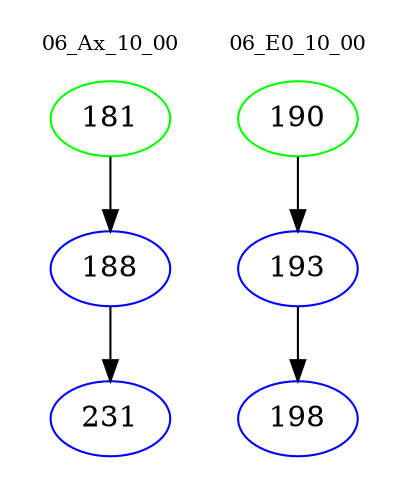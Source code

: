 digraph{
subgraph cluster_0 {
color = white
label = "06_Ax_10_00";
fontsize=10;
T0_181 [label="181", color="green"]
T0_181 -> T0_188 [color="black"]
T0_188 [label="188", color="blue"]
T0_188 -> T0_231 [color="black"]
T0_231 [label="231", color="blue"]
}
subgraph cluster_1 {
color = white
label = "06_E0_10_00";
fontsize=10;
T1_190 [label="190", color="green"]
T1_190 -> T1_193 [color="black"]
T1_193 [label="193", color="blue"]
T1_193 -> T1_198 [color="black"]
T1_198 [label="198", color="blue"]
}
}
